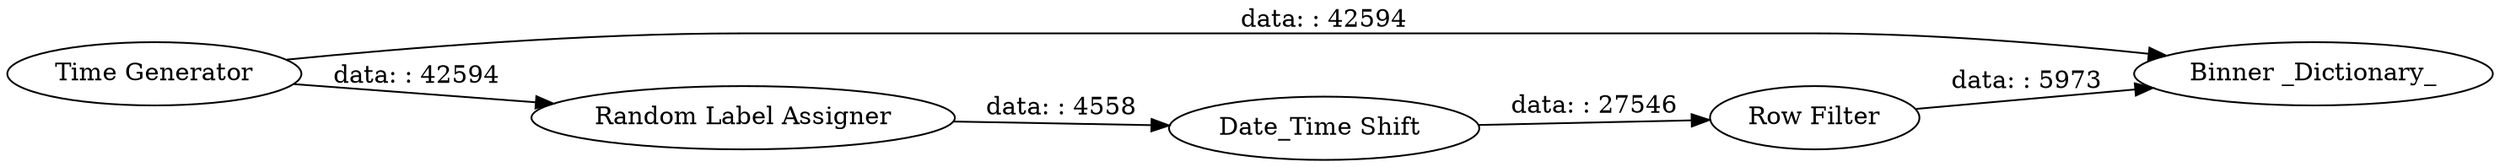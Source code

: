 digraph {
	"7144653383391514516_1" [label="Time Generator"]
	"7144653383391514516_5" [label="Binner _Dictionary_"]
	"7144653383391514516_4" [label="Row Filter"]
	"7144653383391514516_2" [label="Random Label Assigner"]
	"7144653383391514516_3" [label="Date_Time Shift "]
	"7144653383391514516_3" -> "7144653383391514516_4" [label="data: : 27546"]
	"7144653383391514516_1" -> "7144653383391514516_5" [label="data: : 42594"]
	"7144653383391514516_4" -> "7144653383391514516_5" [label="data: : 5973"]
	"7144653383391514516_2" -> "7144653383391514516_3" [label="data: : 4558"]
	"7144653383391514516_1" -> "7144653383391514516_2" [label="data: : 42594"]
	rankdir=LR
}
